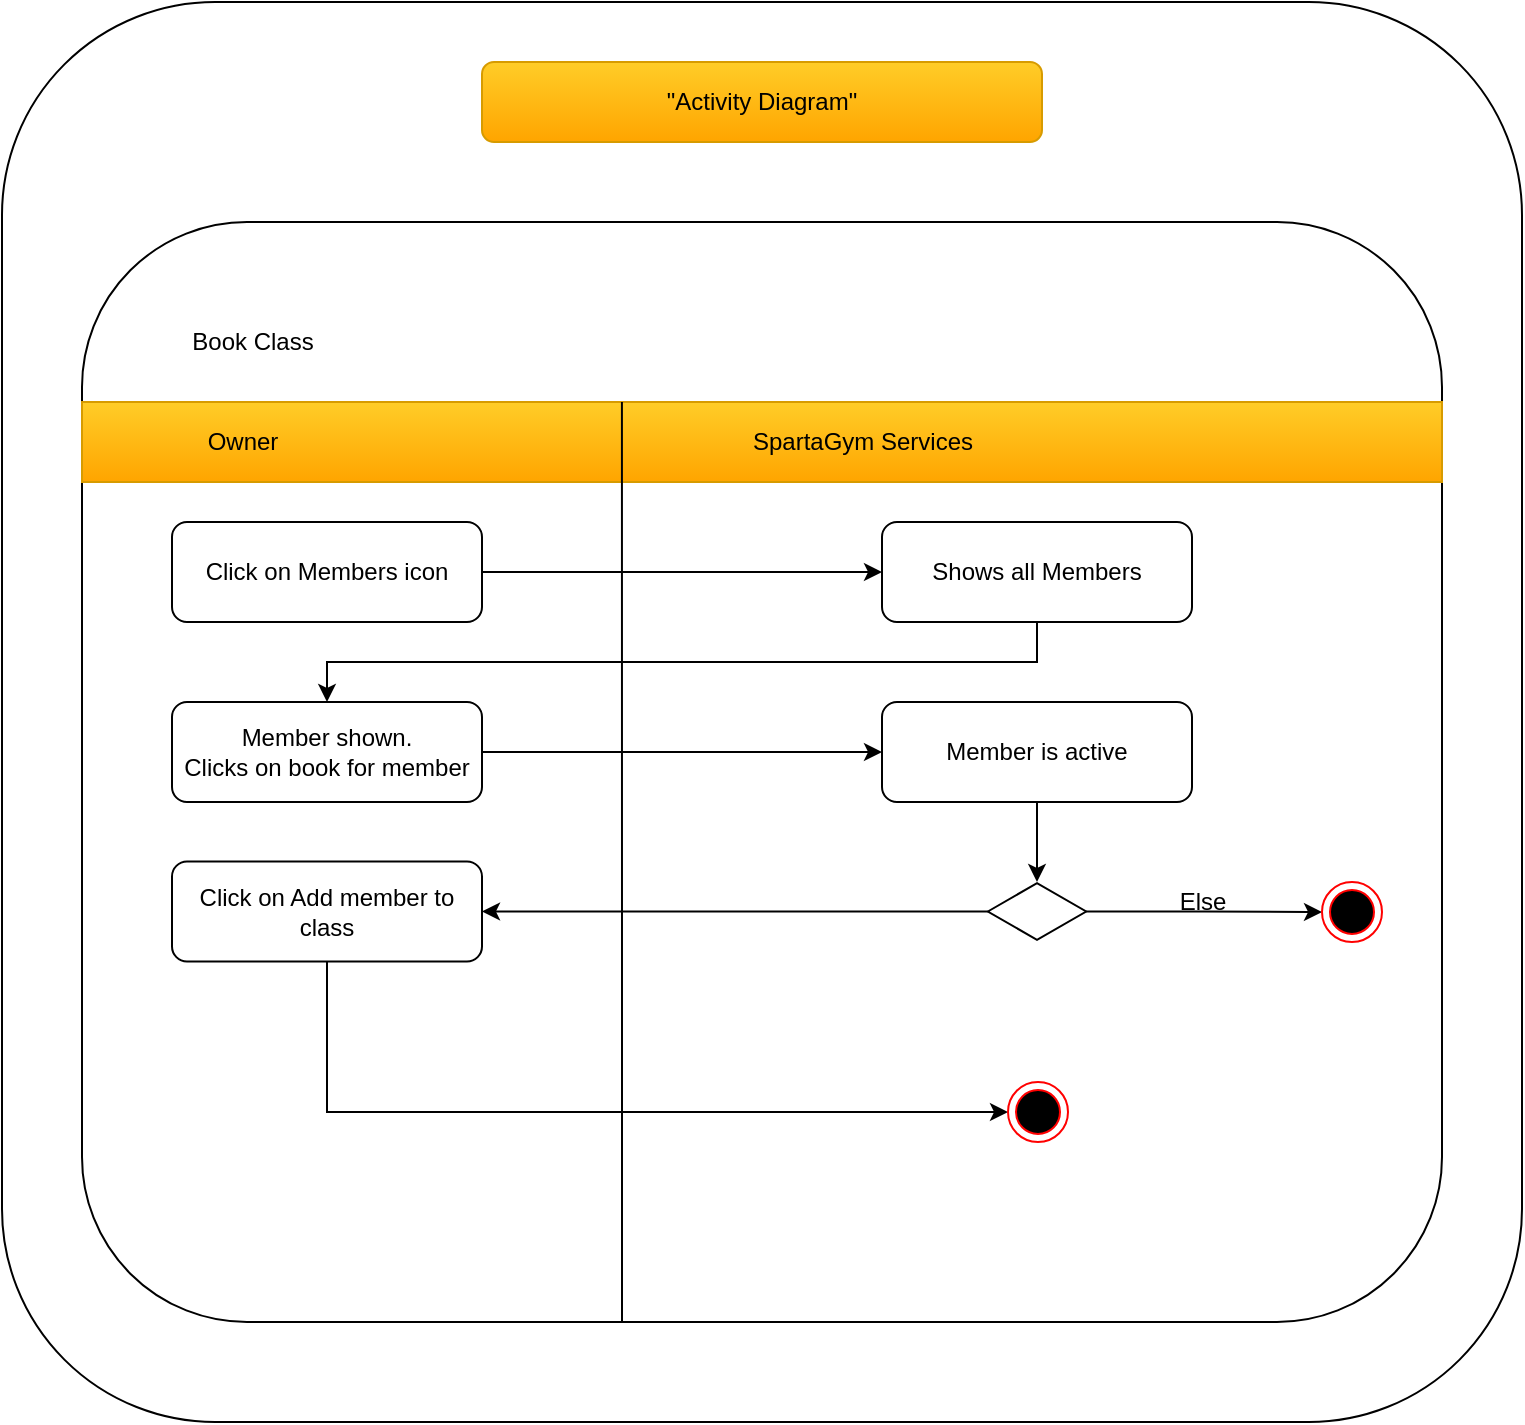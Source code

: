 <mxfile version="13.2.1" type="device"><diagram id="2_8V9jkaG6fsbwl8MjYw" name="Page-1"><mxGraphModel dx="1426" dy="665" grid="1" gridSize="10" guides="1" tooltips="1" connect="1" arrows="1" fold="1" page="1" pageScale="1" pageWidth="827" pageHeight="1169" math="0" shadow="0"><root><mxCell id="0"/><mxCell id="1" parent="0"/><mxCell id="BISvT-2tbmcb3cO6J1aG-41" value="" style="rounded=1;whiteSpace=wrap;html=1;" vertex="1" parent="1"><mxGeometry x="40" y="10" width="760" height="710" as="geometry"/></mxCell><mxCell id="BISvT-2tbmcb3cO6J1aG-1" value="" style="rounded=1;whiteSpace=wrap;html=1;" vertex="1" parent="1"><mxGeometry x="80" y="120" width="680" height="550" as="geometry"/></mxCell><mxCell id="BISvT-2tbmcb3cO6J1aG-2" value="&quot;Activity Diagram&quot;" style="rounded=1;whiteSpace=wrap;html=1;gradientColor=#ffa500;fillColor=#ffcd28;strokeColor=#d79b00;" vertex="1" parent="1"><mxGeometry x="280" y="40" width="280" height="40" as="geometry"/></mxCell><mxCell id="BISvT-2tbmcb3cO6J1aG-3" value="" style="rounded=0;whiteSpace=wrap;html=1;gradientColor=#ffa500;fillColor=#ffcd28;strokeColor=#d79b00;" vertex="1" parent="1"><mxGeometry x="80" y="210" width="680" height="40" as="geometry"/></mxCell><mxCell id="BISvT-2tbmcb3cO6J1aG-4" value="" style="endArrow=none;html=1;entryX=0.397;entryY=0;entryDx=0;entryDy=0;entryPerimeter=0;" edge="1" parent="1" target="BISvT-2tbmcb3cO6J1aG-3"><mxGeometry width="50" height="50" relative="1" as="geometry"><mxPoint x="350" y="670" as="sourcePoint"/><mxPoint x="440" y="260" as="targetPoint"/><Array as="points"><mxPoint x="350" y="525"/></Array></mxGeometry></mxCell><mxCell id="BISvT-2tbmcb3cO6J1aG-5" value="Owner" style="text;html=1;align=center;verticalAlign=middle;resizable=0;points=[];autosize=1;" vertex="1" parent="1"><mxGeometry x="135" y="220" width="50" height="20" as="geometry"/></mxCell><mxCell id="BISvT-2tbmcb3cO6J1aG-6" value="SpartaGym Services" style="text;html=1;align=center;verticalAlign=middle;resizable=0;points=[];autosize=1;" vertex="1" parent="1"><mxGeometry x="405" y="220" width="130" height="20" as="geometry"/></mxCell><mxCell id="BISvT-2tbmcb3cO6J1aG-7" value="Book Class" style="text;html=1;align=center;verticalAlign=middle;resizable=0;points=[];autosize=1;" vertex="1" parent="1"><mxGeometry x="125" y="170" width="80" height="20" as="geometry"/></mxCell><mxCell id="BISvT-2tbmcb3cO6J1aG-23" style="edgeStyle=orthogonalEdgeStyle;rounded=0;orthogonalLoop=1;jettySize=auto;html=1;exitX=1;exitY=0.5;exitDx=0;exitDy=0;entryX=0;entryY=0.5;entryDx=0;entryDy=0;" edge="1" parent="1" source="BISvT-2tbmcb3cO6J1aG-8" target="BISvT-2tbmcb3cO6J1aG-11"><mxGeometry relative="1" as="geometry"/></mxCell><mxCell id="BISvT-2tbmcb3cO6J1aG-8" value="Click on Members&amp;nbsp;icon" style="rounded=1;whiteSpace=wrap;html=1;" vertex="1" parent="1"><mxGeometry x="125" y="270" width="155" height="50" as="geometry"/></mxCell><mxCell id="BISvT-2tbmcb3cO6J1aG-24" style="edgeStyle=orthogonalEdgeStyle;rounded=0;orthogonalLoop=1;jettySize=auto;html=1;exitX=0.5;exitY=1;exitDx=0;exitDy=0;entryX=0.5;entryY=0;entryDx=0;entryDy=0;" edge="1" parent="1" source="BISvT-2tbmcb3cO6J1aG-11" target="BISvT-2tbmcb3cO6J1aG-13"><mxGeometry relative="1" as="geometry"/></mxCell><mxCell id="BISvT-2tbmcb3cO6J1aG-11" value="Shows all Members" style="rounded=1;whiteSpace=wrap;html=1;" vertex="1" parent="1"><mxGeometry x="480" y="270" width="155" height="50" as="geometry"/></mxCell><mxCell id="BISvT-2tbmcb3cO6J1aG-28" style="edgeStyle=orthogonalEdgeStyle;rounded=0;orthogonalLoop=1;jettySize=auto;html=1;exitX=1;exitY=0.5;exitDx=0;exitDy=0;entryX=0;entryY=0.5;entryDx=0;entryDy=0;" edge="1" parent="1" source="BISvT-2tbmcb3cO6J1aG-13" target="BISvT-2tbmcb3cO6J1aG-27"><mxGeometry relative="1" as="geometry"/></mxCell><mxCell id="BISvT-2tbmcb3cO6J1aG-13" value="Member shown. &lt;br&gt;Clicks on book for member" style="rounded=1;whiteSpace=wrap;html=1;" vertex="1" parent="1"><mxGeometry x="125" y="360" width="155" height="50" as="geometry"/></mxCell><mxCell id="BISvT-2tbmcb3cO6J1aG-30" style="edgeStyle=orthogonalEdgeStyle;rounded=0;orthogonalLoop=1;jettySize=auto;html=1;entryX=0.5;entryY=0;entryDx=0;entryDy=0;entryPerimeter=0;" edge="1" parent="1" source="BISvT-2tbmcb3cO6J1aG-27" target="BISvT-2tbmcb3cO6J1aG-29"><mxGeometry relative="1" as="geometry"/></mxCell><mxCell id="BISvT-2tbmcb3cO6J1aG-27" value="Member is active" style="rounded=1;whiteSpace=wrap;html=1;" vertex="1" parent="1"><mxGeometry x="480" y="360" width="155" height="50" as="geometry"/></mxCell><mxCell id="BISvT-2tbmcb3cO6J1aG-34" style="edgeStyle=orthogonalEdgeStyle;rounded=0;orthogonalLoop=1;jettySize=auto;html=1;" edge="1" parent="1" source="BISvT-2tbmcb3cO6J1aG-29" target="BISvT-2tbmcb3cO6J1aG-33"><mxGeometry relative="1" as="geometry"/></mxCell><mxCell id="BISvT-2tbmcb3cO6J1aG-38" style="edgeStyle=orthogonalEdgeStyle;rounded=0;orthogonalLoop=1;jettySize=auto;html=1;entryX=1;entryY=0.5;entryDx=0;entryDy=0;" edge="1" parent="1" source="BISvT-2tbmcb3cO6J1aG-29" target="BISvT-2tbmcb3cO6J1aG-31"><mxGeometry relative="1" as="geometry"/></mxCell><mxCell id="BISvT-2tbmcb3cO6J1aG-29" value="" style="html=1;whiteSpace=wrap;aspect=fixed;shape=isoRectangle;" vertex="1" parent="1"><mxGeometry x="532.92" y="450" width="49.17" height="29.5" as="geometry"/></mxCell><mxCell id="BISvT-2tbmcb3cO6J1aG-40" style="edgeStyle=orthogonalEdgeStyle;rounded=0;orthogonalLoop=1;jettySize=auto;html=1;entryX=0;entryY=0.5;entryDx=0;entryDy=0;" edge="1" parent="1" source="BISvT-2tbmcb3cO6J1aG-31" target="BISvT-2tbmcb3cO6J1aG-39"><mxGeometry relative="1" as="geometry"><Array as="points"><mxPoint x="203" y="565"/></Array></mxGeometry></mxCell><mxCell id="BISvT-2tbmcb3cO6J1aG-31" value="Click on Add member to class" style="rounded=1;whiteSpace=wrap;html=1;" vertex="1" parent="1"><mxGeometry x="125" y="439.75" width="155" height="50" as="geometry"/></mxCell><mxCell id="BISvT-2tbmcb3cO6J1aG-33" value="" style="ellipse;html=1;shape=endState;fillColor=#000000;strokeColor=#ff0000;" vertex="1" parent="1"><mxGeometry x="700" y="450" width="30" height="30" as="geometry"/></mxCell><mxCell id="BISvT-2tbmcb3cO6J1aG-35" value="Else" style="text;html=1;align=center;verticalAlign=middle;resizable=0;points=[];autosize=1;" vertex="1" parent="1"><mxGeometry x="620" y="450" width="40" height="20" as="geometry"/></mxCell><mxCell id="BISvT-2tbmcb3cO6J1aG-39" value="" style="ellipse;html=1;shape=endState;fillColor=#000000;strokeColor=#ff0000;" vertex="1" parent="1"><mxGeometry x="543" y="550" width="30" height="30" as="geometry"/></mxCell></root></mxGraphModel></diagram></mxfile>